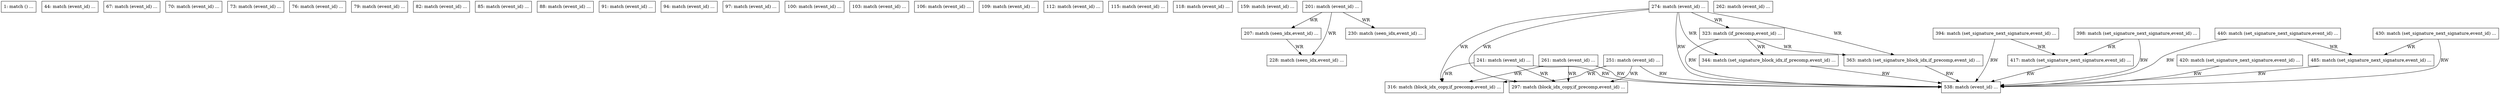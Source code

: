 digraph G {
  "1: match () ...
" [shape=box, ];
  "44: match (event_id) ...
" [shape=box, ];
  "67: match (event_id) ...
" [shape=box, ];
  "70: match (event_id) ...
" [shape=box, ];
  "73: match (event_id) ...
" [shape=box, ];
  "76: match (event_id) ...
" [shape=box, ];
  "79: match (event_id) ...
" [shape=box, ];
  "82: match (event_id) ...
" [shape=box, ];
  "85: match (event_id) ...
" [shape=box, ];
  "88: match (event_id) ...
" [shape=box, ];
  "91: match (event_id) ...
" [shape=box, ];
  "94: match (event_id) ...
" [shape=box, ];
  "97: match (event_id) ...
" [shape=box, ];
  "100: match (event_id) ...
" [shape=box, ];
  "103: match (event_id) ...
" [shape=box, ];
  "106: match (event_id) ...
" [shape=box, ];
  "109: match (event_id) ...
" [shape=box, ];
  "112: match (event_id) ...
" [shape=box, ];
  "115: match (event_id) ...
" [shape=box, ];
  "118: match (event_id) ...
" [shape=box, ];
  "159: match (event_id) ...
" [shape=box, ];
  "201: match (event_id) ...
" [shape=box, ];
  "207: match (seen_idx,event_id) ...
" [shape=box, ];
  "228: match (seen_idx,event_id) ...
" [shape=box, ];
  "230: match (seen_idx,event_id) ...
" [shape=box, ];
  "241: match (event_id) ...
" [shape=box, ];
  "251: match (event_id) ...
" [shape=box, ];
  "261: match (event_id) ...
" [shape=box, ];
  "262: match (event_id) ...
" [shape=box, ];
  "274: match (event_id) ...
" [shape=box, ];
  "297: match (block_idx_copy,if_precomp,event_id) ...
" [shape=box, ];
  "316: match (block_idx_copy,if_precomp,event_id) ...
" [shape=box, ];
  "323: match (if_precomp,event_id) ...
" [shape=box, ];
  "344: match (set_signature_block_idx,if_precomp,event_id) ...
" [shape=box, ];
  "363: match (set_signature_block_idx,if_precomp,event_id) ...
" [shape=box, ];
  "394: match (set_signature_next_signature,event_id) ...
" [shape=box, ];
  "398: match (set_signature_next_signature,event_id) ...
" [shape=box, ];
  "417: match (set_signature_next_signature,event_id) ...
" [shape=box, ];
  "420: match (set_signature_next_signature,event_id) ...
" [shape=box, ];
  "430: match (set_signature_next_signature,event_id) ...
" [shape=box, ];
  "440: match (set_signature_next_signature,event_id) ...
" [shape=box, ];
  "485: match (set_signature_next_signature,event_id) ...
" [shape=box, ];
  "538: match (event_id) ...
" [shape=box, ];
  
  
  "201: match (event_id) ...
" -> "207: match (seen_idx,event_id) ...
" [
  label="WR", ];
  "201: match (event_id) ...
" -> "228: match (seen_idx,event_id) ...
" [
  label="WR", ];
  "201: match (event_id) ...
" -> "230: match (seen_idx,event_id) ...
" [
  label="WR", ];
  "207: match (seen_idx,event_id) ...
" -> "228: match (seen_idx,event_id) ...
" [
  label="WR", ];
  "241: match (event_id) ...
" -> "297: match (block_idx_copy,if_precomp,event_id) ...
" [
  label="WR", ];
  "241: match (event_id) ...
" -> "316: match (block_idx_copy,if_precomp,event_id) ...
" [
  label="WR", ];
  "241: match (event_id) ...
" -> "538: match (event_id) ...
" [label="RW", ];
  "251: match (event_id) ...
" -> "297: match (block_idx_copy,if_precomp,event_id) ...
" [
  label="WR", ];
  "251: match (event_id) ...
" -> "316: match (block_idx_copy,if_precomp,event_id) ...
" [
  label="WR", ];
  "251: match (event_id) ...
" -> "538: match (event_id) ...
" [label="RW", ];
  "261: match (event_id) ...
" -> "297: match (block_idx_copy,if_precomp,event_id) ...
" [
  label="WR", ];
  "261: match (event_id) ...
" -> "316: match (block_idx_copy,if_precomp,event_id) ...
" [
  label="WR", ];
  "261: match (event_id) ...
" -> "538: match (event_id) ...
" [label="RW", ];
  "274: match (event_id) ...
" -> "297: match (block_idx_copy,if_precomp,event_id) ...
" [
  label="WR", ];
  "274: match (event_id) ...
" -> "316: match (block_idx_copy,if_precomp,event_id) ...
" [
  label="WR", ];
  "274: match (event_id) ...
" -> "323: match (if_precomp,event_id) ...
" [
  label="WR", ];
  "274: match (event_id) ...
" -> "344: match (set_signature_block_idx,if_precomp,event_id) ...
" [
  label="WR", ];
  "274: match (event_id) ...
" -> "363: match (set_signature_block_idx,if_precomp,event_id) ...
" [
  label="WR", ];
  "274: match (event_id) ...
" -> "538: match (event_id) ...
" [label="RW", ];
  "323: match (if_precomp,event_id) ...
" -> "344: match (set_signature_block_idx,if_precomp,event_id) ...
" [
  label="WR", ];
  "323: match (if_precomp,event_id) ...
" -> "363: match (set_signature_block_idx,if_precomp,event_id) ...
" [
  label="WR", ];
  "323: match (if_precomp,event_id) ...
" -> "538: match (event_id) ...
" [
  label="RW", ];
  "344: match (set_signature_block_idx,if_precomp,event_id) ...
" -> "538: match (event_id) ...
" [
  label="RW", ];
  "363: match (set_signature_block_idx,if_precomp,event_id) ...
" -> "538: match (event_id) ...
" [
  label="RW", ];
  "394: match (set_signature_next_signature,event_id) ...
" -> "417: match (set_signature_next_signature,event_id) ...
" [
  label="WR", ];
  "394: match (set_signature_next_signature,event_id) ...
" -> "538: match (event_id) ...
" [
  label="RW", ];
  "398: match (set_signature_next_signature,event_id) ...
" -> "417: match (set_signature_next_signature,event_id) ...
" [
  label="WR", ];
  "398: match (set_signature_next_signature,event_id) ...
" -> "538: match (event_id) ...
" [
  label="RW", ];
  "417: match (set_signature_next_signature,event_id) ...
" -> "538: match (event_id) ...
" [
  label="RW", ];
  "420: match (set_signature_next_signature,event_id) ...
" -> "538: match (event_id) ...
" [
  label="RW", ];
  "430: match (set_signature_next_signature,event_id) ...
" -> "485: match (set_signature_next_signature,event_id) ...
" [
  label="WR", ];
  "430: match (set_signature_next_signature,event_id) ...
" -> "538: match (event_id) ...
" [
  label="RW", ];
  "440: match (set_signature_next_signature,event_id) ...
" -> "485: match (set_signature_next_signature,event_id) ...
" [
  label="WR", ];
  "440: match (set_signature_next_signature,event_id) ...
" -> "538: match (event_id) ...
" [
  label="RW", ];
  "485: match (set_signature_next_signature,event_id) ...
" -> "538: match (event_id) ...
" [
  label="RW", ];
  
  }